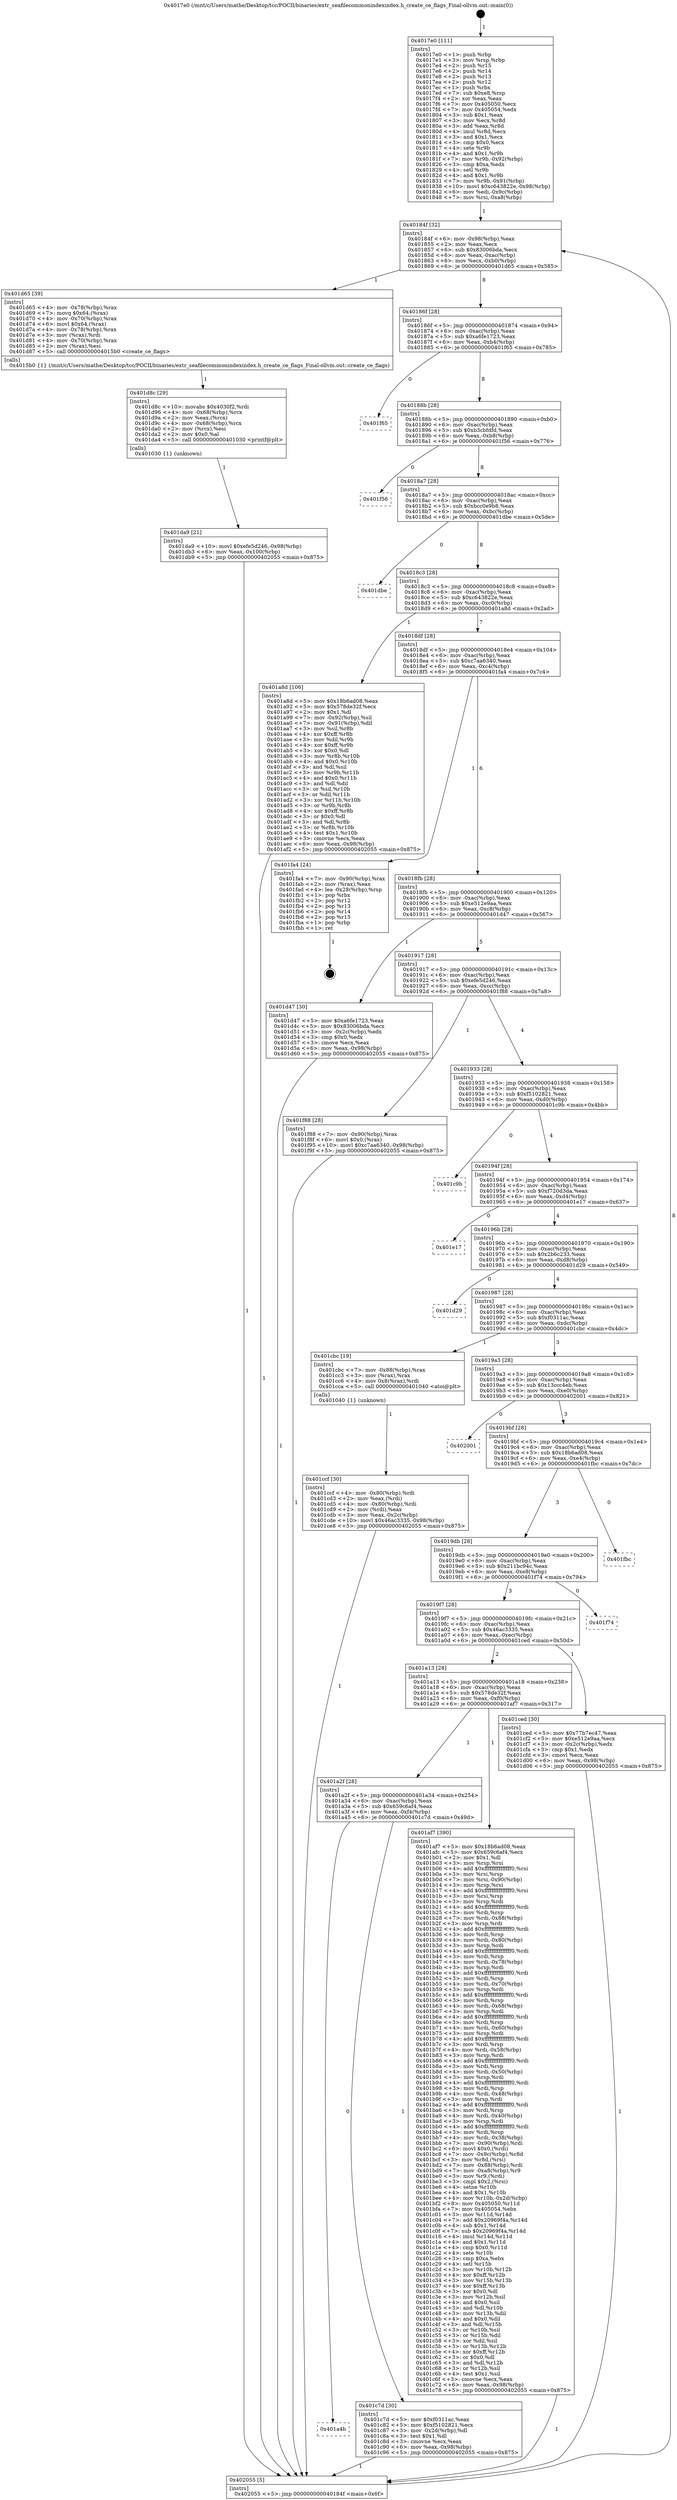 digraph "0x4017e0" {
  label = "0x4017e0 (/mnt/c/Users/mathe/Desktop/tcc/POCII/binaries/extr_seafilecommonindexindex.h_create_ce_flags_Final-ollvm.out::main(0))"
  labelloc = "t"
  node[shape=record]

  Entry [label="",width=0.3,height=0.3,shape=circle,fillcolor=black,style=filled]
  "0x40184f" [label="{
     0x40184f [32]\l
     | [instrs]\l
     &nbsp;&nbsp;0x40184f \<+6\>: mov -0x98(%rbp),%eax\l
     &nbsp;&nbsp;0x401855 \<+2\>: mov %eax,%ecx\l
     &nbsp;&nbsp;0x401857 \<+6\>: sub $0x83006bda,%ecx\l
     &nbsp;&nbsp;0x40185d \<+6\>: mov %eax,-0xac(%rbp)\l
     &nbsp;&nbsp;0x401863 \<+6\>: mov %ecx,-0xb0(%rbp)\l
     &nbsp;&nbsp;0x401869 \<+6\>: je 0000000000401d65 \<main+0x585\>\l
  }"]
  "0x401d65" [label="{
     0x401d65 [39]\l
     | [instrs]\l
     &nbsp;&nbsp;0x401d65 \<+4\>: mov -0x78(%rbp),%rax\l
     &nbsp;&nbsp;0x401d69 \<+7\>: movq $0x64,(%rax)\l
     &nbsp;&nbsp;0x401d70 \<+4\>: mov -0x70(%rbp),%rax\l
     &nbsp;&nbsp;0x401d74 \<+6\>: movl $0x64,(%rax)\l
     &nbsp;&nbsp;0x401d7a \<+4\>: mov -0x78(%rbp),%rax\l
     &nbsp;&nbsp;0x401d7e \<+3\>: mov (%rax),%rdi\l
     &nbsp;&nbsp;0x401d81 \<+4\>: mov -0x70(%rbp),%rax\l
     &nbsp;&nbsp;0x401d85 \<+2\>: mov (%rax),%esi\l
     &nbsp;&nbsp;0x401d87 \<+5\>: call 00000000004015b0 \<create_ce_flags\>\l
     | [calls]\l
     &nbsp;&nbsp;0x4015b0 \{1\} (/mnt/c/Users/mathe/Desktop/tcc/POCII/binaries/extr_seafilecommonindexindex.h_create_ce_flags_Final-ollvm.out::create_ce_flags)\l
  }"]
  "0x40186f" [label="{
     0x40186f [28]\l
     | [instrs]\l
     &nbsp;&nbsp;0x40186f \<+5\>: jmp 0000000000401874 \<main+0x94\>\l
     &nbsp;&nbsp;0x401874 \<+6\>: mov -0xac(%rbp),%eax\l
     &nbsp;&nbsp;0x40187a \<+5\>: sub $0xa6fe1723,%eax\l
     &nbsp;&nbsp;0x40187f \<+6\>: mov %eax,-0xb4(%rbp)\l
     &nbsp;&nbsp;0x401885 \<+6\>: je 0000000000401f65 \<main+0x785\>\l
  }"]
  Exit [label="",width=0.3,height=0.3,shape=circle,fillcolor=black,style=filled,peripheries=2]
  "0x401f65" [label="{
     0x401f65\l
  }", style=dashed]
  "0x40188b" [label="{
     0x40188b [28]\l
     | [instrs]\l
     &nbsp;&nbsp;0x40188b \<+5\>: jmp 0000000000401890 \<main+0xb0\>\l
     &nbsp;&nbsp;0x401890 \<+6\>: mov -0xac(%rbp),%eax\l
     &nbsp;&nbsp;0x401896 \<+5\>: sub $0xb3cbfdfd,%eax\l
     &nbsp;&nbsp;0x40189b \<+6\>: mov %eax,-0xb8(%rbp)\l
     &nbsp;&nbsp;0x4018a1 \<+6\>: je 0000000000401f56 \<main+0x776\>\l
  }"]
  "0x401da9" [label="{
     0x401da9 [21]\l
     | [instrs]\l
     &nbsp;&nbsp;0x401da9 \<+10\>: movl $0xefe5d246,-0x98(%rbp)\l
     &nbsp;&nbsp;0x401db3 \<+6\>: mov %eax,-0x100(%rbp)\l
     &nbsp;&nbsp;0x401db9 \<+5\>: jmp 0000000000402055 \<main+0x875\>\l
  }"]
  "0x401f56" [label="{
     0x401f56\l
  }", style=dashed]
  "0x4018a7" [label="{
     0x4018a7 [28]\l
     | [instrs]\l
     &nbsp;&nbsp;0x4018a7 \<+5\>: jmp 00000000004018ac \<main+0xcc\>\l
     &nbsp;&nbsp;0x4018ac \<+6\>: mov -0xac(%rbp),%eax\l
     &nbsp;&nbsp;0x4018b2 \<+5\>: sub $0xbcc0e9b8,%eax\l
     &nbsp;&nbsp;0x4018b7 \<+6\>: mov %eax,-0xbc(%rbp)\l
     &nbsp;&nbsp;0x4018bd \<+6\>: je 0000000000401dbe \<main+0x5de\>\l
  }"]
  "0x401d8c" [label="{
     0x401d8c [29]\l
     | [instrs]\l
     &nbsp;&nbsp;0x401d8c \<+10\>: movabs $0x4030f2,%rdi\l
     &nbsp;&nbsp;0x401d96 \<+4\>: mov -0x68(%rbp),%rcx\l
     &nbsp;&nbsp;0x401d9a \<+2\>: mov %eax,(%rcx)\l
     &nbsp;&nbsp;0x401d9c \<+4\>: mov -0x68(%rbp),%rcx\l
     &nbsp;&nbsp;0x401da0 \<+2\>: mov (%rcx),%esi\l
     &nbsp;&nbsp;0x401da2 \<+2\>: mov $0x0,%al\l
     &nbsp;&nbsp;0x401da4 \<+5\>: call 0000000000401030 \<printf@plt\>\l
     | [calls]\l
     &nbsp;&nbsp;0x401030 \{1\} (unknown)\l
  }"]
  "0x401dbe" [label="{
     0x401dbe\l
  }", style=dashed]
  "0x4018c3" [label="{
     0x4018c3 [28]\l
     | [instrs]\l
     &nbsp;&nbsp;0x4018c3 \<+5\>: jmp 00000000004018c8 \<main+0xe8\>\l
     &nbsp;&nbsp;0x4018c8 \<+6\>: mov -0xac(%rbp),%eax\l
     &nbsp;&nbsp;0x4018ce \<+5\>: sub $0xc643822e,%eax\l
     &nbsp;&nbsp;0x4018d3 \<+6\>: mov %eax,-0xc0(%rbp)\l
     &nbsp;&nbsp;0x4018d9 \<+6\>: je 0000000000401a8d \<main+0x2ad\>\l
  }"]
  "0x401ccf" [label="{
     0x401ccf [30]\l
     | [instrs]\l
     &nbsp;&nbsp;0x401ccf \<+4\>: mov -0x80(%rbp),%rdi\l
     &nbsp;&nbsp;0x401cd3 \<+2\>: mov %eax,(%rdi)\l
     &nbsp;&nbsp;0x401cd5 \<+4\>: mov -0x80(%rbp),%rdi\l
     &nbsp;&nbsp;0x401cd9 \<+2\>: mov (%rdi),%eax\l
     &nbsp;&nbsp;0x401cdb \<+3\>: mov %eax,-0x2c(%rbp)\l
     &nbsp;&nbsp;0x401cde \<+10\>: movl $0x46ac3335,-0x98(%rbp)\l
     &nbsp;&nbsp;0x401ce8 \<+5\>: jmp 0000000000402055 \<main+0x875\>\l
  }"]
  "0x401a8d" [label="{
     0x401a8d [106]\l
     | [instrs]\l
     &nbsp;&nbsp;0x401a8d \<+5\>: mov $0x18b6ad08,%eax\l
     &nbsp;&nbsp;0x401a92 \<+5\>: mov $0x578de32f,%ecx\l
     &nbsp;&nbsp;0x401a97 \<+2\>: mov $0x1,%dl\l
     &nbsp;&nbsp;0x401a99 \<+7\>: mov -0x92(%rbp),%sil\l
     &nbsp;&nbsp;0x401aa0 \<+7\>: mov -0x91(%rbp),%dil\l
     &nbsp;&nbsp;0x401aa7 \<+3\>: mov %sil,%r8b\l
     &nbsp;&nbsp;0x401aaa \<+4\>: xor $0xff,%r8b\l
     &nbsp;&nbsp;0x401aae \<+3\>: mov %dil,%r9b\l
     &nbsp;&nbsp;0x401ab1 \<+4\>: xor $0xff,%r9b\l
     &nbsp;&nbsp;0x401ab5 \<+3\>: xor $0x0,%dl\l
     &nbsp;&nbsp;0x401ab8 \<+3\>: mov %r8b,%r10b\l
     &nbsp;&nbsp;0x401abb \<+4\>: and $0x0,%r10b\l
     &nbsp;&nbsp;0x401abf \<+3\>: and %dl,%sil\l
     &nbsp;&nbsp;0x401ac2 \<+3\>: mov %r9b,%r11b\l
     &nbsp;&nbsp;0x401ac5 \<+4\>: and $0x0,%r11b\l
     &nbsp;&nbsp;0x401ac9 \<+3\>: and %dl,%dil\l
     &nbsp;&nbsp;0x401acc \<+3\>: or %sil,%r10b\l
     &nbsp;&nbsp;0x401acf \<+3\>: or %dil,%r11b\l
     &nbsp;&nbsp;0x401ad2 \<+3\>: xor %r11b,%r10b\l
     &nbsp;&nbsp;0x401ad5 \<+3\>: or %r9b,%r8b\l
     &nbsp;&nbsp;0x401ad8 \<+4\>: xor $0xff,%r8b\l
     &nbsp;&nbsp;0x401adc \<+3\>: or $0x0,%dl\l
     &nbsp;&nbsp;0x401adf \<+3\>: and %dl,%r8b\l
     &nbsp;&nbsp;0x401ae2 \<+3\>: or %r8b,%r10b\l
     &nbsp;&nbsp;0x401ae5 \<+4\>: test $0x1,%r10b\l
     &nbsp;&nbsp;0x401ae9 \<+3\>: cmovne %ecx,%eax\l
     &nbsp;&nbsp;0x401aec \<+6\>: mov %eax,-0x98(%rbp)\l
     &nbsp;&nbsp;0x401af2 \<+5\>: jmp 0000000000402055 \<main+0x875\>\l
  }"]
  "0x4018df" [label="{
     0x4018df [28]\l
     | [instrs]\l
     &nbsp;&nbsp;0x4018df \<+5\>: jmp 00000000004018e4 \<main+0x104\>\l
     &nbsp;&nbsp;0x4018e4 \<+6\>: mov -0xac(%rbp),%eax\l
     &nbsp;&nbsp;0x4018ea \<+5\>: sub $0xc7aa6340,%eax\l
     &nbsp;&nbsp;0x4018ef \<+6\>: mov %eax,-0xc4(%rbp)\l
     &nbsp;&nbsp;0x4018f5 \<+6\>: je 0000000000401fa4 \<main+0x7c4\>\l
  }"]
  "0x402055" [label="{
     0x402055 [5]\l
     | [instrs]\l
     &nbsp;&nbsp;0x402055 \<+5\>: jmp 000000000040184f \<main+0x6f\>\l
  }"]
  "0x4017e0" [label="{
     0x4017e0 [111]\l
     | [instrs]\l
     &nbsp;&nbsp;0x4017e0 \<+1\>: push %rbp\l
     &nbsp;&nbsp;0x4017e1 \<+3\>: mov %rsp,%rbp\l
     &nbsp;&nbsp;0x4017e4 \<+2\>: push %r15\l
     &nbsp;&nbsp;0x4017e6 \<+2\>: push %r14\l
     &nbsp;&nbsp;0x4017e8 \<+2\>: push %r13\l
     &nbsp;&nbsp;0x4017ea \<+2\>: push %r12\l
     &nbsp;&nbsp;0x4017ec \<+1\>: push %rbx\l
     &nbsp;&nbsp;0x4017ed \<+7\>: sub $0xe8,%rsp\l
     &nbsp;&nbsp;0x4017f4 \<+2\>: xor %eax,%eax\l
     &nbsp;&nbsp;0x4017f6 \<+7\>: mov 0x405050,%ecx\l
     &nbsp;&nbsp;0x4017fd \<+7\>: mov 0x405054,%edx\l
     &nbsp;&nbsp;0x401804 \<+3\>: sub $0x1,%eax\l
     &nbsp;&nbsp;0x401807 \<+3\>: mov %ecx,%r8d\l
     &nbsp;&nbsp;0x40180a \<+3\>: add %eax,%r8d\l
     &nbsp;&nbsp;0x40180d \<+4\>: imul %r8d,%ecx\l
     &nbsp;&nbsp;0x401811 \<+3\>: and $0x1,%ecx\l
     &nbsp;&nbsp;0x401814 \<+3\>: cmp $0x0,%ecx\l
     &nbsp;&nbsp;0x401817 \<+4\>: sete %r9b\l
     &nbsp;&nbsp;0x40181b \<+4\>: and $0x1,%r9b\l
     &nbsp;&nbsp;0x40181f \<+7\>: mov %r9b,-0x92(%rbp)\l
     &nbsp;&nbsp;0x401826 \<+3\>: cmp $0xa,%edx\l
     &nbsp;&nbsp;0x401829 \<+4\>: setl %r9b\l
     &nbsp;&nbsp;0x40182d \<+4\>: and $0x1,%r9b\l
     &nbsp;&nbsp;0x401831 \<+7\>: mov %r9b,-0x91(%rbp)\l
     &nbsp;&nbsp;0x401838 \<+10\>: movl $0xc643822e,-0x98(%rbp)\l
     &nbsp;&nbsp;0x401842 \<+6\>: mov %edi,-0x9c(%rbp)\l
     &nbsp;&nbsp;0x401848 \<+7\>: mov %rsi,-0xa8(%rbp)\l
  }"]
  "0x401a4b" [label="{
     0x401a4b\l
  }", style=dashed]
  "0x401fa4" [label="{
     0x401fa4 [24]\l
     | [instrs]\l
     &nbsp;&nbsp;0x401fa4 \<+7\>: mov -0x90(%rbp),%rax\l
     &nbsp;&nbsp;0x401fab \<+2\>: mov (%rax),%eax\l
     &nbsp;&nbsp;0x401fad \<+4\>: lea -0x28(%rbp),%rsp\l
     &nbsp;&nbsp;0x401fb1 \<+1\>: pop %rbx\l
     &nbsp;&nbsp;0x401fb2 \<+2\>: pop %r12\l
     &nbsp;&nbsp;0x401fb4 \<+2\>: pop %r13\l
     &nbsp;&nbsp;0x401fb6 \<+2\>: pop %r14\l
     &nbsp;&nbsp;0x401fb8 \<+2\>: pop %r15\l
     &nbsp;&nbsp;0x401fba \<+1\>: pop %rbp\l
     &nbsp;&nbsp;0x401fbb \<+1\>: ret\l
  }"]
  "0x4018fb" [label="{
     0x4018fb [28]\l
     | [instrs]\l
     &nbsp;&nbsp;0x4018fb \<+5\>: jmp 0000000000401900 \<main+0x120\>\l
     &nbsp;&nbsp;0x401900 \<+6\>: mov -0xac(%rbp),%eax\l
     &nbsp;&nbsp;0x401906 \<+5\>: sub $0xe512e9aa,%eax\l
     &nbsp;&nbsp;0x40190b \<+6\>: mov %eax,-0xc8(%rbp)\l
     &nbsp;&nbsp;0x401911 \<+6\>: je 0000000000401d47 \<main+0x567\>\l
  }"]
  "0x401c7d" [label="{
     0x401c7d [30]\l
     | [instrs]\l
     &nbsp;&nbsp;0x401c7d \<+5\>: mov $0xf0311ac,%eax\l
     &nbsp;&nbsp;0x401c82 \<+5\>: mov $0xf5102821,%ecx\l
     &nbsp;&nbsp;0x401c87 \<+3\>: mov -0x2d(%rbp),%dl\l
     &nbsp;&nbsp;0x401c8a \<+3\>: test $0x1,%dl\l
     &nbsp;&nbsp;0x401c8d \<+3\>: cmovne %ecx,%eax\l
     &nbsp;&nbsp;0x401c90 \<+6\>: mov %eax,-0x98(%rbp)\l
     &nbsp;&nbsp;0x401c96 \<+5\>: jmp 0000000000402055 \<main+0x875\>\l
  }"]
  "0x401d47" [label="{
     0x401d47 [30]\l
     | [instrs]\l
     &nbsp;&nbsp;0x401d47 \<+5\>: mov $0xa6fe1723,%eax\l
     &nbsp;&nbsp;0x401d4c \<+5\>: mov $0x83006bda,%ecx\l
     &nbsp;&nbsp;0x401d51 \<+3\>: mov -0x2c(%rbp),%edx\l
     &nbsp;&nbsp;0x401d54 \<+3\>: cmp $0x0,%edx\l
     &nbsp;&nbsp;0x401d57 \<+3\>: cmove %ecx,%eax\l
     &nbsp;&nbsp;0x401d5a \<+6\>: mov %eax,-0x98(%rbp)\l
     &nbsp;&nbsp;0x401d60 \<+5\>: jmp 0000000000402055 \<main+0x875\>\l
  }"]
  "0x401917" [label="{
     0x401917 [28]\l
     | [instrs]\l
     &nbsp;&nbsp;0x401917 \<+5\>: jmp 000000000040191c \<main+0x13c\>\l
     &nbsp;&nbsp;0x40191c \<+6\>: mov -0xac(%rbp),%eax\l
     &nbsp;&nbsp;0x401922 \<+5\>: sub $0xefe5d246,%eax\l
     &nbsp;&nbsp;0x401927 \<+6\>: mov %eax,-0xcc(%rbp)\l
     &nbsp;&nbsp;0x40192d \<+6\>: je 0000000000401f88 \<main+0x7a8\>\l
  }"]
  "0x401a2f" [label="{
     0x401a2f [28]\l
     | [instrs]\l
     &nbsp;&nbsp;0x401a2f \<+5\>: jmp 0000000000401a34 \<main+0x254\>\l
     &nbsp;&nbsp;0x401a34 \<+6\>: mov -0xac(%rbp),%eax\l
     &nbsp;&nbsp;0x401a3a \<+5\>: sub $0x659c6af4,%eax\l
     &nbsp;&nbsp;0x401a3f \<+6\>: mov %eax,-0xf4(%rbp)\l
     &nbsp;&nbsp;0x401a45 \<+6\>: je 0000000000401c7d \<main+0x49d\>\l
  }"]
  "0x401f88" [label="{
     0x401f88 [28]\l
     | [instrs]\l
     &nbsp;&nbsp;0x401f88 \<+7\>: mov -0x90(%rbp),%rax\l
     &nbsp;&nbsp;0x401f8f \<+6\>: movl $0x0,(%rax)\l
     &nbsp;&nbsp;0x401f95 \<+10\>: movl $0xc7aa6340,-0x98(%rbp)\l
     &nbsp;&nbsp;0x401f9f \<+5\>: jmp 0000000000402055 \<main+0x875\>\l
  }"]
  "0x401933" [label="{
     0x401933 [28]\l
     | [instrs]\l
     &nbsp;&nbsp;0x401933 \<+5\>: jmp 0000000000401938 \<main+0x158\>\l
     &nbsp;&nbsp;0x401938 \<+6\>: mov -0xac(%rbp),%eax\l
     &nbsp;&nbsp;0x40193e \<+5\>: sub $0xf5102821,%eax\l
     &nbsp;&nbsp;0x401943 \<+6\>: mov %eax,-0xd0(%rbp)\l
     &nbsp;&nbsp;0x401949 \<+6\>: je 0000000000401c9b \<main+0x4bb\>\l
  }"]
  "0x401af7" [label="{
     0x401af7 [390]\l
     | [instrs]\l
     &nbsp;&nbsp;0x401af7 \<+5\>: mov $0x18b6ad08,%eax\l
     &nbsp;&nbsp;0x401afc \<+5\>: mov $0x659c6af4,%ecx\l
     &nbsp;&nbsp;0x401b01 \<+2\>: mov $0x1,%dl\l
     &nbsp;&nbsp;0x401b03 \<+3\>: mov %rsp,%rsi\l
     &nbsp;&nbsp;0x401b06 \<+4\>: add $0xfffffffffffffff0,%rsi\l
     &nbsp;&nbsp;0x401b0a \<+3\>: mov %rsi,%rsp\l
     &nbsp;&nbsp;0x401b0d \<+7\>: mov %rsi,-0x90(%rbp)\l
     &nbsp;&nbsp;0x401b14 \<+3\>: mov %rsp,%rsi\l
     &nbsp;&nbsp;0x401b17 \<+4\>: add $0xfffffffffffffff0,%rsi\l
     &nbsp;&nbsp;0x401b1b \<+3\>: mov %rsi,%rsp\l
     &nbsp;&nbsp;0x401b1e \<+3\>: mov %rsp,%rdi\l
     &nbsp;&nbsp;0x401b21 \<+4\>: add $0xfffffffffffffff0,%rdi\l
     &nbsp;&nbsp;0x401b25 \<+3\>: mov %rdi,%rsp\l
     &nbsp;&nbsp;0x401b28 \<+7\>: mov %rdi,-0x88(%rbp)\l
     &nbsp;&nbsp;0x401b2f \<+3\>: mov %rsp,%rdi\l
     &nbsp;&nbsp;0x401b32 \<+4\>: add $0xfffffffffffffff0,%rdi\l
     &nbsp;&nbsp;0x401b36 \<+3\>: mov %rdi,%rsp\l
     &nbsp;&nbsp;0x401b39 \<+4\>: mov %rdi,-0x80(%rbp)\l
     &nbsp;&nbsp;0x401b3d \<+3\>: mov %rsp,%rdi\l
     &nbsp;&nbsp;0x401b40 \<+4\>: add $0xfffffffffffffff0,%rdi\l
     &nbsp;&nbsp;0x401b44 \<+3\>: mov %rdi,%rsp\l
     &nbsp;&nbsp;0x401b47 \<+4\>: mov %rdi,-0x78(%rbp)\l
     &nbsp;&nbsp;0x401b4b \<+3\>: mov %rsp,%rdi\l
     &nbsp;&nbsp;0x401b4e \<+4\>: add $0xfffffffffffffff0,%rdi\l
     &nbsp;&nbsp;0x401b52 \<+3\>: mov %rdi,%rsp\l
     &nbsp;&nbsp;0x401b55 \<+4\>: mov %rdi,-0x70(%rbp)\l
     &nbsp;&nbsp;0x401b59 \<+3\>: mov %rsp,%rdi\l
     &nbsp;&nbsp;0x401b5c \<+4\>: add $0xfffffffffffffff0,%rdi\l
     &nbsp;&nbsp;0x401b60 \<+3\>: mov %rdi,%rsp\l
     &nbsp;&nbsp;0x401b63 \<+4\>: mov %rdi,-0x68(%rbp)\l
     &nbsp;&nbsp;0x401b67 \<+3\>: mov %rsp,%rdi\l
     &nbsp;&nbsp;0x401b6a \<+4\>: add $0xfffffffffffffff0,%rdi\l
     &nbsp;&nbsp;0x401b6e \<+3\>: mov %rdi,%rsp\l
     &nbsp;&nbsp;0x401b71 \<+4\>: mov %rdi,-0x60(%rbp)\l
     &nbsp;&nbsp;0x401b75 \<+3\>: mov %rsp,%rdi\l
     &nbsp;&nbsp;0x401b78 \<+4\>: add $0xfffffffffffffff0,%rdi\l
     &nbsp;&nbsp;0x401b7c \<+3\>: mov %rdi,%rsp\l
     &nbsp;&nbsp;0x401b7f \<+4\>: mov %rdi,-0x58(%rbp)\l
     &nbsp;&nbsp;0x401b83 \<+3\>: mov %rsp,%rdi\l
     &nbsp;&nbsp;0x401b86 \<+4\>: add $0xfffffffffffffff0,%rdi\l
     &nbsp;&nbsp;0x401b8a \<+3\>: mov %rdi,%rsp\l
     &nbsp;&nbsp;0x401b8d \<+4\>: mov %rdi,-0x50(%rbp)\l
     &nbsp;&nbsp;0x401b91 \<+3\>: mov %rsp,%rdi\l
     &nbsp;&nbsp;0x401b94 \<+4\>: add $0xfffffffffffffff0,%rdi\l
     &nbsp;&nbsp;0x401b98 \<+3\>: mov %rdi,%rsp\l
     &nbsp;&nbsp;0x401b9b \<+4\>: mov %rdi,-0x48(%rbp)\l
     &nbsp;&nbsp;0x401b9f \<+3\>: mov %rsp,%rdi\l
     &nbsp;&nbsp;0x401ba2 \<+4\>: add $0xfffffffffffffff0,%rdi\l
     &nbsp;&nbsp;0x401ba6 \<+3\>: mov %rdi,%rsp\l
     &nbsp;&nbsp;0x401ba9 \<+4\>: mov %rdi,-0x40(%rbp)\l
     &nbsp;&nbsp;0x401bad \<+3\>: mov %rsp,%rdi\l
     &nbsp;&nbsp;0x401bb0 \<+4\>: add $0xfffffffffffffff0,%rdi\l
     &nbsp;&nbsp;0x401bb4 \<+3\>: mov %rdi,%rsp\l
     &nbsp;&nbsp;0x401bb7 \<+4\>: mov %rdi,-0x38(%rbp)\l
     &nbsp;&nbsp;0x401bbb \<+7\>: mov -0x90(%rbp),%rdi\l
     &nbsp;&nbsp;0x401bc2 \<+6\>: movl $0x0,(%rdi)\l
     &nbsp;&nbsp;0x401bc8 \<+7\>: mov -0x9c(%rbp),%r8d\l
     &nbsp;&nbsp;0x401bcf \<+3\>: mov %r8d,(%rsi)\l
     &nbsp;&nbsp;0x401bd2 \<+7\>: mov -0x88(%rbp),%rdi\l
     &nbsp;&nbsp;0x401bd9 \<+7\>: mov -0xa8(%rbp),%r9\l
     &nbsp;&nbsp;0x401be0 \<+3\>: mov %r9,(%rdi)\l
     &nbsp;&nbsp;0x401be3 \<+3\>: cmpl $0x2,(%rsi)\l
     &nbsp;&nbsp;0x401be6 \<+4\>: setne %r10b\l
     &nbsp;&nbsp;0x401bea \<+4\>: and $0x1,%r10b\l
     &nbsp;&nbsp;0x401bee \<+4\>: mov %r10b,-0x2d(%rbp)\l
     &nbsp;&nbsp;0x401bf2 \<+8\>: mov 0x405050,%r11d\l
     &nbsp;&nbsp;0x401bfa \<+7\>: mov 0x405054,%ebx\l
     &nbsp;&nbsp;0x401c01 \<+3\>: mov %r11d,%r14d\l
     &nbsp;&nbsp;0x401c04 \<+7\>: add $0x20969f4a,%r14d\l
     &nbsp;&nbsp;0x401c0b \<+4\>: sub $0x1,%r14d\l
     &nbsp;&nbsp;0x401c0f \<+7\>: sub $0x20969f4a,%r14d\l
     &nbsp;&nbsp;0x401c16 \<+4\>: imul %r14d,%r11d\l
     &nbsp;&nbsp;0x401c1a \<+4\>: and $0x1,%r11d\l
     &nbsp;&nbsp;0x401c1e \<+4\>: cmp $0x0,%r11d\l
     &nbsp;&nbsp;0x401c22 \<+4\>: sete %r10b\l
     &nbsp;&nbsp;0x401c26 \<+3\>: cmp $0xa,%ebx\l
     &nbsp;&nbsp;0x401c29 \<+4\>: setl %r15b\l
     &nbsp;&nbsp;0x401c2d \<+3\>: mov %r10b,%r12b\l
     &nbsp;&nbsp;0x401c30 \<+4\>: xor $0xff,%r12b\l
     &nbsp;&nbsp;0x401c34 \<+3\>: mov %r15b,%r13b\l
     &nbsp;&nbsp;0x401c37 \<+4\>: xor $0xff,%r13b\l
     &nbsp;&nbsp;0x401c3b \<+3\>: xor $0x0,%dl\l
     &nbsp;&nbsp;0x401c3e \<+3\>: mov %r12b,%sil\l
     &nbsp;&nbsp;0x401c41 \<+4\>: and $0x0,%sil\l
     &nbsp;&nbsp;0x401c45 \<+3\>: and %dl,%r10b\l
     &nbsp;&nbsp;0x401c48 \<+3\>: mov %r13b,%dil\l
     &nbsp;&nbsp;0x401c4b \<+4\>: and $0x0,%dil\l
     &nbsp;&nbsp;0x401c4f \<+3\>: and %dl,%r15b\l
     &nbsp;&nbsp;0x401c52 \<+3\>: or %r10b,%sil\l
     &nbsp;&nbsp;0x401c55 \<+3\>: or %r15b,%dil\l
     &nbsp;&nbsp;0x401c58 \<+3\>: xor %dil,%sil\l
     &nbsp;&nbsp;0x401c5b \<+3\>: or %r13b,%r12b\l
     &nbsp;&nbsp;0x401c5e \<+4\>: xor $0xff,%r12b\l
     &nbsp;&nbsp;0x401c62 \<+3\>: or $0x0,%dl\l
     &nbsp;&nbsp;0x401c65 \<+3\>: and %dl,%r12b\l
     &nbsp;&nbsp;0x401c68 \<+3\>: or %r12b,%sil\l
     &nbsp;&nbsp;0x401c6b \<+4\>: test $0x1,%sil\l
     &nbsp;&nbsp;0x401c6f \<+3\>: cmovne %ecx,%eax\l
     &nbsp;&nbsp;0x401c72 \<+6\>: mov %eax,-0x98(%rbp)\l
     &nbsp;&nbsp;0x401c78 \<+5\>: jmp 0000000000402055 \<main+0x875\>\l
  }"]
  "0x401c9b" [label="{
     0x401c9b\l
  }", style=dashed]
  "0x40194f" [label="{
     0x40194f [28]\l
     | [instrs]\l
     &nbsp;&nbsp;0x40194f \<+5\>: jmp 0000000000401954 \<main+0x174\>\l
     &nbsp;&nbsp;0x401954 \<+6\>: mov -0xac(%rbp),%eax\l
     &nbsp;&nbsp;0x40195a \<+5\>: sub $0xf720d3da,%eax\l
     &nbsp;&nbsp;0x40195f \<+6\>: mov %eax,-0xd4(%rbp)\l
     &nbsp;&nbsp;0x401965 \<+6\>: je 0000000000401e17 \<main+0x637\>\l
  }"]
  "0x401a13" [label="{
     0x401a13 [28]\l
     | [instrs]\l
     &nbsp;&nbsp;0x401a13 \<+5\>: jmp 0000000000401a18 \<main+0x238\>\l
     &nbsp;&nbsp;0x401a18 \<+6\>: mov -0xac(%rbp),%eax\l
     &nbsp;&nbsp;0x401a1e \<+5\>: sub $0x578de32f,%eax\l
     &nbsp;&nbsp;0x401a23 \<+6\>: mov %eax,-0xf0(%rbp)\l
     &nbsp;&nbsp;0x401a29 \<+6\>: je 0000000000401af7 \<main+0x317\>\l
  }"]
  "0x401e17" [label="{
     0x401e17\l
  }", style=dashed]
  "0x40196b" [label="{
     0x40196b [28]\l
     | [instrs]\l
     &nbsp;&nbsp;0x40196b \<+5\>: jmp 0000000000401970 \<main+0x190\>\l
     &nbsp;&nbsp;0x401970 \<+6\>: mov -0xac(%rbp),%eax\l
     &nbsp;&nbsp;0x401976 \<+5\>: sub $0x2b6c233,%eax\l
     &nbsp;&nbsp;0x40197b \<+6\>: mov %eax,-0xd8(%rbp)\l
     &nbsp;&nbsp;0x401981 \<+6\>: je 0000000000401d29 \<main+0x549\>\l
  }"]
  "0x401ced" [label="{
     0x401ced [30]\l
     | [instrs]\l
     &nbsp;&nbsp;0x401ced \<+5\>: mov $0x77b7ec47,%eax\l
     &nbsp;&nbsp;0x401cf2 \<+5\>: mov $0xe512e9aa,%ecx\l
     &nbsp;&nbsp;0x401cf7 \<+3\>: mov -0x2c(%rbp),%edx\l
     &nbsp;&nbsp;0x401cfa \<+3\>: cmp $0x1,%edx\l
     &nbsp;&nbsp;0x401cfd \<+3\>: cmovl %ecx,%eax\l
     &nbsp;&nbsp;0x401d00 \<+6\>: mov %eax,-0x98(%rbp)\l
     &nbsp;&nbsp;0x401d06 \<+5\>: jmp 0000000000402055 \<main+0x875\>\l
  }"]
  "0x401d29" [label="{
     0x401d29\l
  }", style=dashed]
  "0x401987" [label="{
     0x401987 [28]\l
     | [instrs]\l
     &nbsp;&nbsp;0x401987 \<+5\>: jmp 000000000040198c \<main+0x1ac\>\l
     &nbsp;&nbsp;0x40198c \<+6\>: mov -0xac(%rbp),%eax\l
     &nbsp;&nbsp;0x401992 \<+5\>: sub $0xf0311ac,%eax\l
     &nbsp;&nbsp;0x401997 \<+6\>: mov %eax,-0xdc(%rbp)\l
     &nbsp;&nbsp;0x40199d \<+6\>: je 0000000000401cbc \<main+0x4dc\>\l
  }"]
  "0x4019f7" [label="{
     0x4019f7 [28]\l
     | [instrs]\l
     &nbsp;&nbsp;0x4019f7 \<+5\>: jmp 00000000004019fc \<main+0x21c\>\l
     &nbsp;&nbsp;0x4019fc \<+6\>: mov -0xac(%rbp),%eax\l
     &nbsp;&nbsp;0x401a02 \<+5\>: sub $0x46ac3335,%eax\l
     &nbsp;&nbsp;0x401a07 \<+6\>: mov %eax,-0xec(%rbp)\l
     &nbsp;&nbsp;0x401a0d \<+6\>: je 0000000000401ced \<main+0x50d\>\l
  }"]
  "0x401cbc" [label="{
     0x401cbc [19]\l
     | [instrs]\l
     &nbsp;&nbsp;0x401cbc \<+7\>: mov -0x88(%rbp),%rax\l
     &nbsp;&nbsp;0x401cc3 \<+3\>: mov (%rax),%rax\l
     &nbsp;&nbsp;0x401cc6 \<+4\>: mov 0x8(%rax),%rdi\l
     &nbsp;&nbsp;0x401cca \<+5\>: call 0000000000401040 \<atoi@plt\>\l
     | [calls]\l
     &nbsp;&nbsp;0x401040 \{1\} (unknown)\l
  }"]
  "0x4019a3" [label="{
     0x4019a3 [28]\l
     | [instrs]\l
     &nbsp;&nbsp;0x4019a3 \<+5\>: jmp 00000000004019a8 \<main+0x1c8\>\l
     &nbsp;&nbsp;0x4019a8 \<+6\>: mov -0xac(%rbp),%eax\l
     &nbsp;&nbsp;0x4019ae \<+5\>: sub $0x13ccc4eb,%eax\l
     &nbsp;&nbsp;0x4019b3 \<+6\>: mov %eax,-0xe0(%rbp)\l
     &nbsp;&nbsp;0x4019b9 \<+6\>: je 0000000000402001 \<main+0x821\>\l
  }"]
  "0x401f74" [label="{
     0x401f74\l
  }", style=dashed]
  "0x402001" [label="{
     0x402001\l
  }", style=dashed]
  "0x4019bf" [label="{
     0x4019bf [28]\l
     | [instrs]\l
     &nbsp;&nbsp;0x4019bf \<+5\>: jmp 00000000004019c4 \<main+0x1e4\>\l
     &nbsp;&nbsp;0x4019c4 \<+6\>: mov -0xac(%rbp),%eax\l
     &nbsp;&nbsp;0x4019ca \<+5\>: sub $0x18b6ad08,%eax\l
     &nbsp;&nbsp;0x4019cf \<+6\>: mov %eax,-0xe4(%rbp)\l
     &nbsp;&nbsp;0x4019d5 \<+6\>: je 0000000000401fbc \<main+0x7dc\>\l
  }"]
  "0x4019db" [label="{
     0x4019db [28]\l
     | [instrs]\l
     &nbsp;&nbsp;0x4019db \<+5\>: jmp 00000000004019e0 \<main+0x200\>\l
     &nbsp;&nbsp;0x4019e0 \<+6\>: mov -0xac(%rbp),%eax\l
     &nbsp;&nbsp;0x4019e6 \<+5\>: sub $0x211bc94c,%eax\l
     &nbsp;&nbsp;0x4019eb \<+6\>: mov %eax,-0xe8(%rbp)\l
     &nbsp;&nbsp;0x4019f1 \<+6\>: je 0000000000401f74 \<main+0x794\>\l
  }"]
  "0x401fbc" [label="{
     0x401fbc\l
  }", style=dashed]
  Entry -> "0x4017e0" [label=" 1"]
  "0x40184f" -> "0x401d65" [label=" 1"]
  "0x40184f" -> "0x40186f" [label=" 8"]
  "0x401fa4" -> Exit [label=" 1"]
  "0x40186f" -> "0x401f65" [label=" 0"]
  "0x40186f" -> "0x40188b" [label=" 8"]
  "0x401f88" -> "0x402055" [label=" 1"]
  "0x40188b" -> "0x401f56" [label=" 0"]
  "0x40188b" -> "0x4018a7" [label=" 8"]
  "0x401da9" -> "0x402055" [label=" 1"]
  "0x4018a7" -> "0x401dbe" [label=" 0"]
  "0x4018a7" -> "0x4018c3" [label=" 8"]
  "0x401d8c" -> "0x401da9" [label=" 1"]
  "0x4018c3" -> "0x401a8d" [label=" 1"]
  "0x4018c3" -> "0x4018df" [label=" 7"]
  "0x401a8d" -> "0x402055" [label=" 1"]
  "0x4017e0" -> "0x40184f" [label=" 1"]
  "0x402055" -> "0x40184f" [label=" 8"]
  "0x401d65" -> "0x401d8c" [label=" 1"]
  "0x4018df" -> "0x401fa4" [label=" 1"]
  "0x4018df" -> "0x4018fb" [label=" 6"]
  "0x401d47" -> "0x402055" [label=" 1"]
  "0x4018fb" -> "0x401d47" [label=" 1"]
  "0x4018fb" -> "0x401917" [label=" 5"]
  "0x401ced" -> "0x402055" [label=" 1"]
  "0x401917" -> "0x401f88" [label=" 1"]
  "0x401917" -> "0x401933" [label=" 4"]
  "0x401c7d" -> "0x402055" [label=" 1"]
  "0x401933" -> "0x401c9b" [label=" 0"]
  "0x401933" -> "0x40194f" [label=" 4"]
  "0x401a2f" -> "0x401a4b" [label=" 0"]
  "0x40194f" -> "0x401e17" [label=" 0"]
  "0x40194f" -> "0x40196b" [label=" 4"]
  "0x401ccf" -> "0x402055" [label=" 1"]
  "0x40196b" -> "0x401d29" [label=" 0"]
  "0x40196b" -> "0x401987" [label=" 4"]
  "0x401af7" -> "0x402055" [label=" 1"]
  "0x401987" -> "0x401cbc" [label=" 1"]
  "0x401987" -> "0x4019a3" [label=" 3"]
  "0x401a13" -> "0x401a2f" [label=" 1"]
  "0x4019a3" -> "0x402001" [label=" 0"]
  "0x4019a3" -> "0x4019bf" [label=" 3"]
  "0x401a13" -> "0x401af7" [label=" 1"]
  "0x4019bf" -> "0x401fbc" [label=" 0"]
  "0x4019bf" -> "0x4019db" [label=" 3"]
  "0x401a2f" -> "0x401c7d" [label=" 1"]
  "0x4019db" -> "0x401f74" [label=" 0"]
  "0x4019db" -> "0x4019f7" [label=" 3"]
  "0x401cbc" -> "0x401ccf" [label=" 1"]
  "0x4019f7" -> "0x401ced" [label=" 1"]
  "0x4019f7" -> "0x401a13" [label=" 2"]
}
